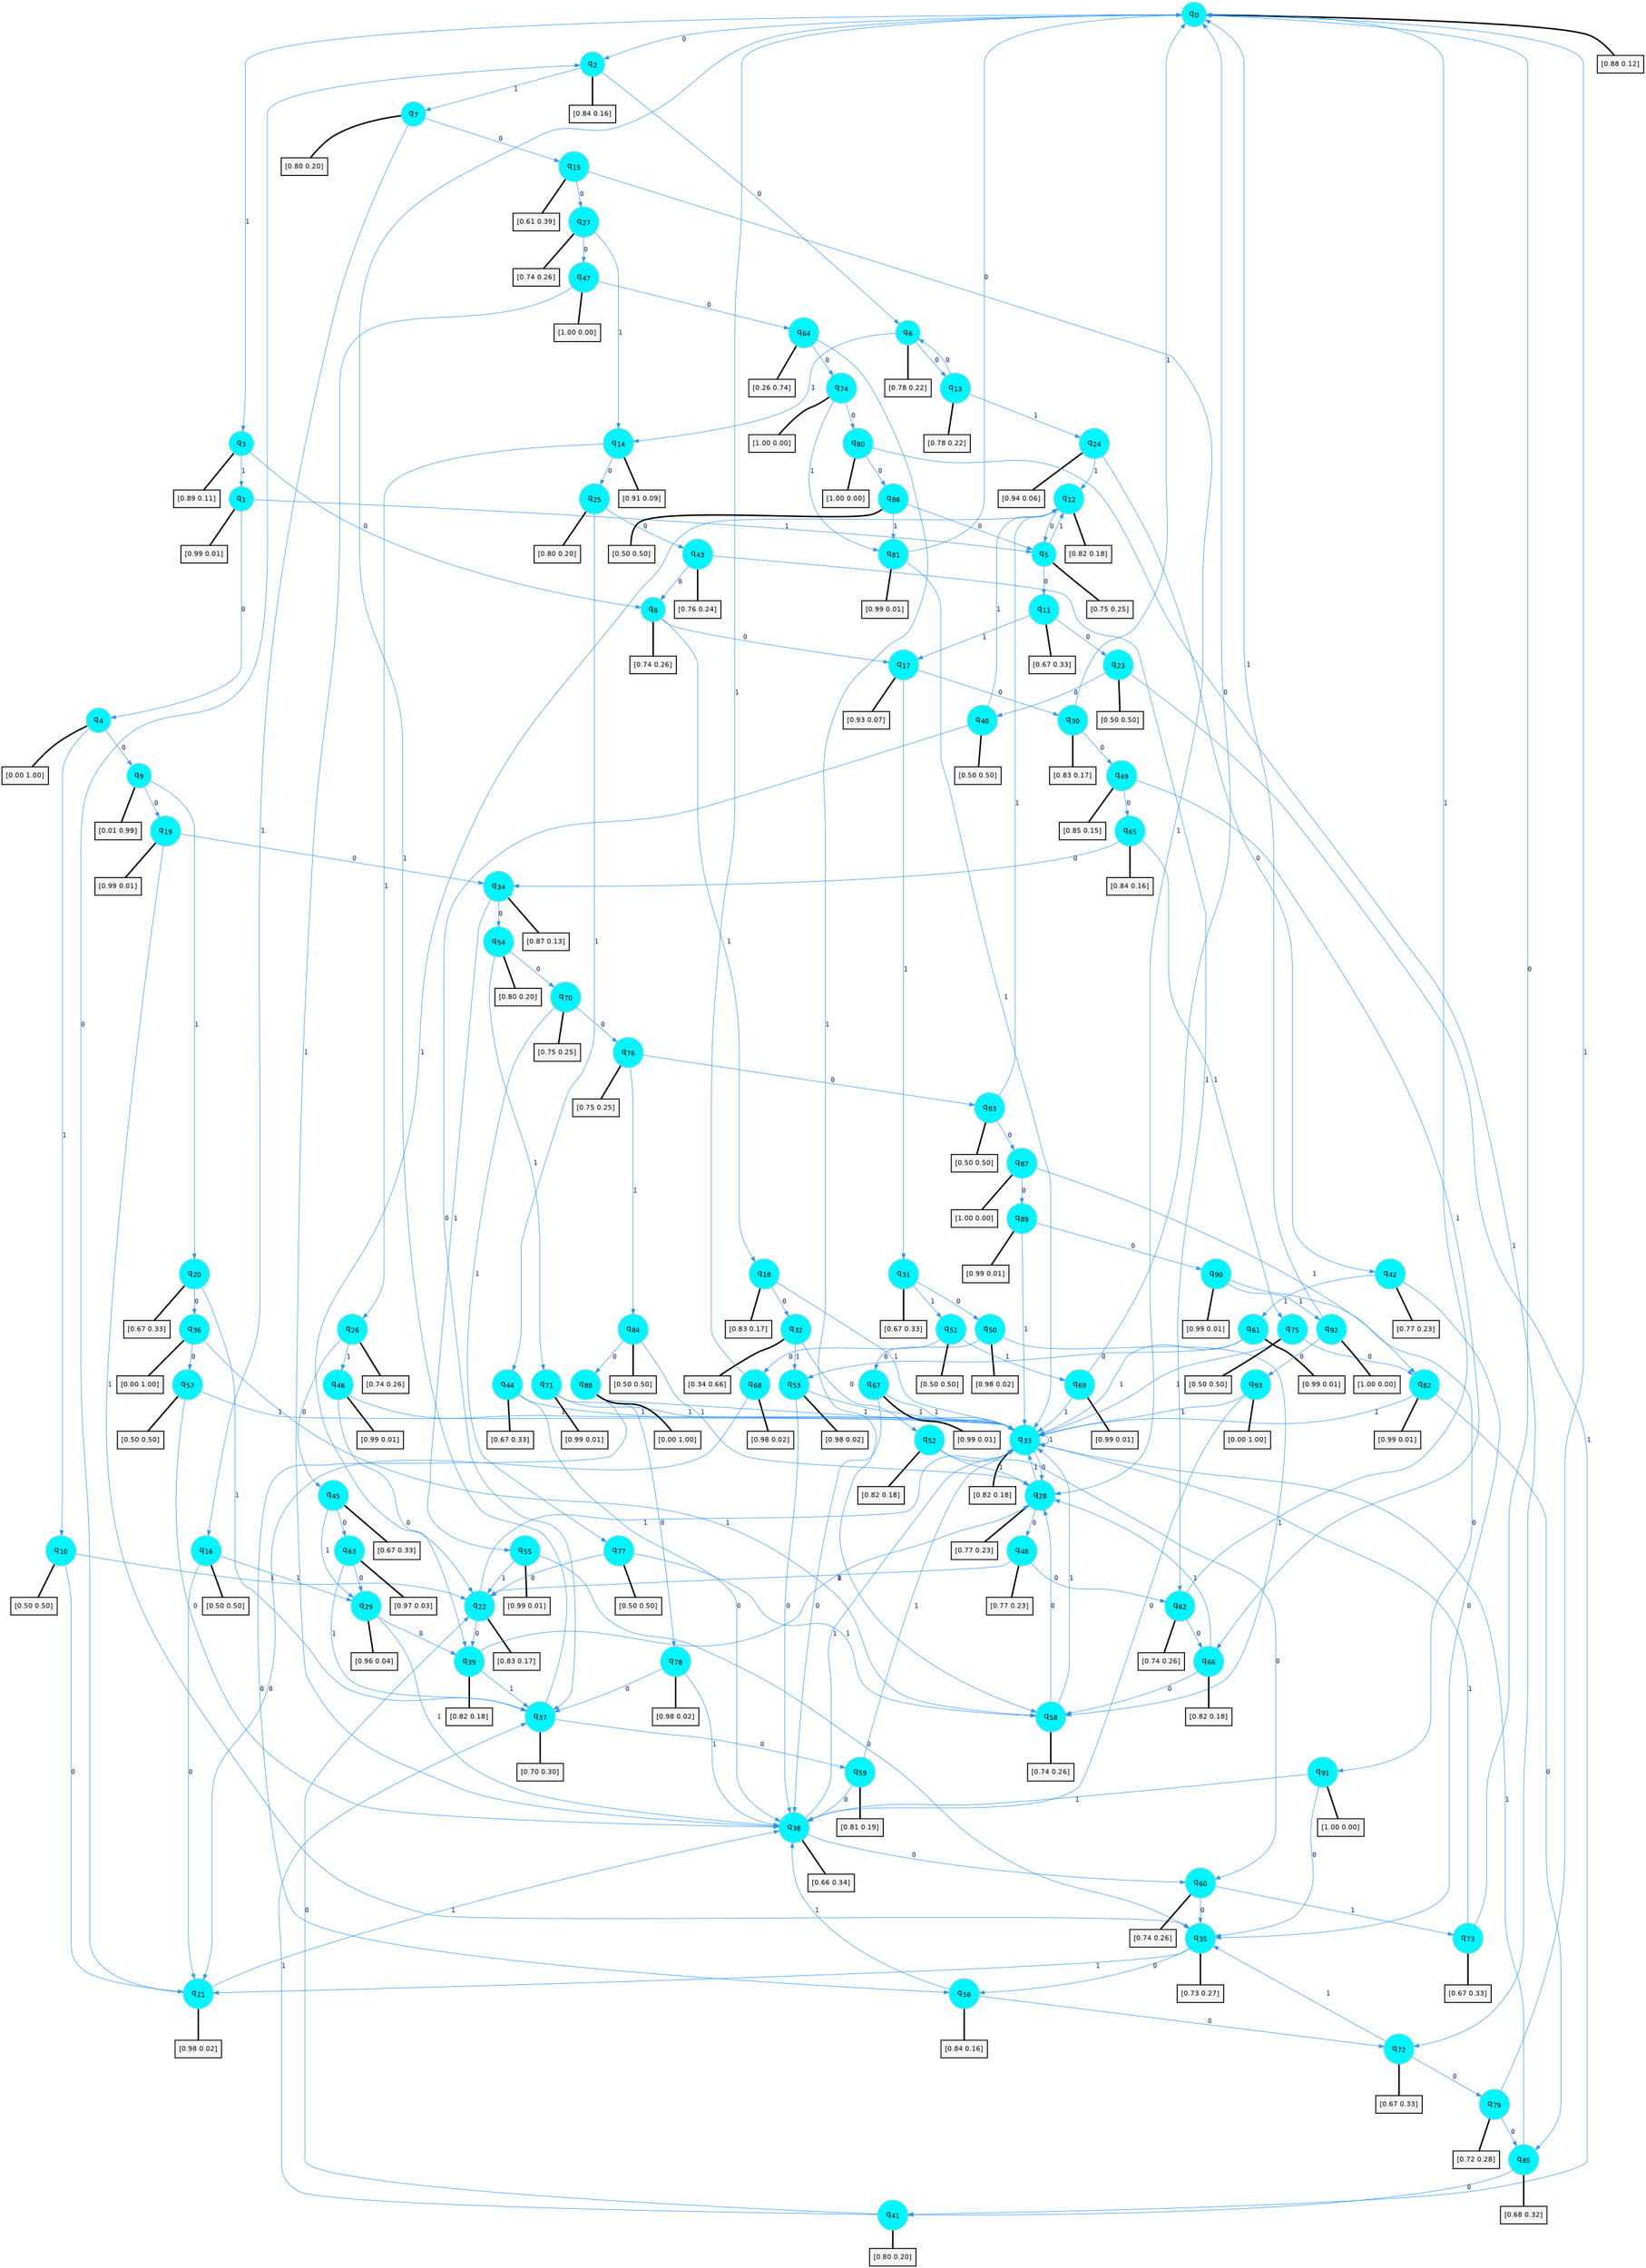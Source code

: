 digraph G {
graph [
bgcolor=transparent, dpi=300, rankdir=TD, size="40,25"];
node [
color=gray, fillcolor=turquoise1, fontcolor=black, fontname=Helvetica, fontsize=16, fontweight=bold, shape=circle, style=filled];
edge [
arrowsize=1, color=dodgerblue1, fontcolor=midnightblue, fontname=courier, fontweight=bold, penwidth=1, style=solid, weight=20];
0[label=<q<SUB>0</SUB>>];
1[label=<q<SUB>1</SUB>>];
2[label=<q<SUB>2</SUB>>];
3[label=<q<SUB>3</SUB>>];
4[label=<q<SUB>4</SUB>>];
5[label=<q<SUB>5</SUB>>];
6[label=<q<SUB>6</SUB>>];
7[label=<q<SUB>7</SUB>>];
8[label=<q<SUB>8</SUB>>];
9[label=<q<SUB>9</SUB>>];
10[label=<q<SUB>10</SUB>>];
11[label=<q<SUB>11</SUB>>];
12[label=<q<SUB>12</SUB>>];
13[label=<q<SUB>13</SUB>>];
14[label=<q<SUB>14</SUB>>];
15[label=<q<SUB>15</SUB>>];
16[label=<q<SUB>16</SUB>>];
17[label=<q<SUB>17</SUB>>];
18[label=<q<SUB>18</SUB>>];
19[label=<q<SUB>19</SUB>>];
20[label=<q<SUB>20</SUB>>];
21[label=<q<SUB>21</SUB>>];
22[label=<q<SUB>22</SUB>>];
23[label=<q<SUB>23</SUB>>];
24[label=<q<SUB>24</SUB>>];
25[label=<q<SUB>25</SUB>>];
26[label=<q<SUB>26</SUB>>];
27[label=<q<SUB>27</SUB>>];
28[label=<q<SUB>28</SUB>>];
29[label=<q<SUB>29</SUB>>];
30[label=<q<SUB>30</SUB>>];
31[label=<q<SUB>31</SUB>>];
32[label=<q<SUB>32</SUB>>];
33[label=<q<SUB>33</SUB>>];
34[label=<q<SUB>34</SUB>>];
35[label=<q<SUB>35</SUB>>];
36[label=<q<SUB>36</SUB>>];
37[label=<q<SUB>37</SUB>>];
38[label=<q<SUB>38</SUB>>];
39[label=<q<SUB>39</SUB>>];
40[label=<q<SUB>40</SUB>>];
41[label=<q<SUB>41</SUB>>];
42[label=<q<SUB>42</SUB>>];
43[label=<q<SUB>43</SUB>>];
44[label=<q<SUB>44</SUB>>];
45[label=<q<SUB>45</SUB>>];
46[label=<q<SUB>46</SUB>>];
47[label=<q<SUB>47</SUB>>];
48[label=<q<SUB>48</SUB>>];
49[label=<q<SUB>49</SUB>>];
50[label=<q<SUB>50</SUB>>];
51[label=<q<SUB>51</SUB>>];
52[label=<q<SUB>52</SUB>>];
53[label=<q<SUB>53</SUB>>];
54[label=<q<SUB>54</SUB>>];
55[label=<q<SUB>55</SUB>>];
56[label=<q<SUB>56</SUB>>];
57[label=<q<SUB>57</SUB>>];
58[label=<q<SUB>58</SUB>>];
59[label=<q<SUB>59</SUB>>];
60[label=<q<SUB>60</SUB>>];
61[label=<q<SUB>61</SUB>>];
62[label=<q<SUB>62</SUB>>];
63[label=<q<SUB>63</SUB>>];
64[label=<q<SUB>64</SUB>>];
65[label=<q<SUB>65</SUB>>];
66[label=<q<SUB>66</SUB>>];
67[label=<q<SUB>67</SUB>>];
68[label=<q<SUB>68</SUB>>];
69[label=<q<SUB>69</SUB>>];
70[label=<q<SUB>70</SUB>>];
71[label=<q<SUB>71</SUB>>];
72[label=<q<SUB>72</SUB>>];
73[label=<q<SUB>73</SUB>>];
74[label=<q<SUB>74</SUB>>];
75[label=<q<SUB>75</SUB>>];
76[label=<q<SUB>76</SUB>>];
77[label=<q<SUB>77</SUB>>];
78[label=<q<SUB>78</SUB>>];
79[label=<q<SUB>79</SUB>>];
80[label=<q<SUB>80</SUB>>];
81[label=<q<SUB>81</SUB>>];
82[label=<q<SUB>82</SUB>>];
83[label=<q<SUB>83</SUB>>];
84[label=<q<SUB>84</SUB>>];
85[label=<q<SUB>85</SUB>>];
86[label=<q<SUB>86</SUB>>];
87[label=<q<SUB>87</SUB>>];
88[label=<q<SUB>88</SUB>>];
89[label=<q<SUB>89</SUB>>];
90[label=<q<SUB>90</SUB>>];
91[label=<q<SUB>91</SUB>>];
92[label=<q<SUB>92</SUB>>];
93[label=<q<SUB>93</SUB>>];
94[label="[0.88 0.12]", shape=box,fontcolor=black, fontname=Helvetica, fontsize=14, penwidth=2, fillcolor=whitesmoke,color=black];
95[label="[0.99 0.01]", shape=box,fontcolor=black, fontname=Helvetica, fontsize=14, penwidth=2, fillcolor=whitesmoke,color=black];
96[label="[0.84 0.16]", shape=box,fontcolor=black, fontname=Helvetica, fontsize=14, penwidth=2, fillcolor=whitesmoke,color=black];
97[label="[0.89 0.11]", shape=box,fontcolor=black, fontname=Helvetica, fontsize=14, penwidth=2, fillcolor=whitesmoke,color=black];
98[label="[0.00 1.00]", shape=box,fontcolor=black, fontname=Helvetica, fontsize=14, penwidth=2, fillcolor=whitesmoke,color=black];
99[label="[0.75 0.25]", shape=box,fontcolor=black, fontname=Helvetica, fontsize=14, penwidth=2, fillcolor=whitesmoke,color=black];
100[label="[0.78 0.22]", shape=box,fontcolor=black, fontname=Helvetica, fontsize=14, penwidth=2, fillcolor=whitesmoke,color=black];
101[label="[0.80 0.20]", shape=box,fontcolor=black, fontname=Helvetica, fontsize=14, penwidth=2, fillcolor=whitesmoke,color=black];
102[label="[0.74 0.26]", shape=box,fontcolor=black, fontname=Helvetica, fontsize=14, penwidth=2, fillcolor=whitesmoke,color=black];
103[label="[0.01 0.99]", shape=box,fontcolor=black, fontname=Helvetica, fontsize=14, penwidth=2, fillcolor=whitesmoke,color=black];
104[label="[0.50 0.50]", shape=box,fontcolor=black, fontname=Helvetica, fontsize=14, penwidth=2, fillcolor=whitesmoke,color=black];
105[label="[0.67 0.33]", shape=box,fontcolor=black, fontname=Helvetica, fontsize=14, penwidth=2, fillcolor=whitesmoke,color=black];
106[label="[0.82 0.18]", shape=box,fontcolor=black, fontname=Helvetica, fontsize=14, penwidth=2, fillcolor=whitesmoke,color=black];
107[label="[0.78 0.22]", shape=box,fontcolor=black, fontname=Helvetica, fontsize=14, penwidth=2, fillcolor=whitesmoke,color=black];
108[label="[0.91 0.09]", shape=box,fontcolor=black, fontname=Helvetica, fontsize=14, penwidth=2, fillcolor=whitesmoke,color=black];
109[label="[0.61 0.39]", shape=box,fontcolor=black, fontname=Helvetica, fontsize=14, penwidth=2, fillcolor=whitesmoke,color=black];
110[label="[0.50 0.50]", shape=box,fontcolor=black, fontname=Helvetica, fontsize=14, penwidth=2, fillcolor=whitesmoke,color=black];
111[label="[0.93 0.07]", shape=box,fontcolor=black, fontname=Helvetica, fontsize=14, penwidth=2, fillcolor=whitesmoke,color=black];
112[label="[0.83 0.17]", shape=box,fontcolor=black, fontname=Helvetica, fontsize=14, penwidth=2, fillcolor=whitesmoke,color=black];
113[label="[0.99 0.01]", shape=box,fontcolor=black, fontname=Helvetica, fontsize=14, penwidth=2, fillcolor=whitesmoke,color=black];
114[label="[0.67 0.33]", shape=box,fontcolor=black, fontname=Helvetica, fontsize=14, penwidth=2, fillcolor=whitesmoke,color=black];
115[label="[0.98 0.02]", shape=box,fontcolor=black, fontname=Helvetica, fontsize=14, penwidth=2, fillcolor=whitesmoke,color=black];
116[label="[0.83 0.17]", shape=box,fontcolor=black, fontname=Helvetica, fontsize=14, penwidth=2, fillcolor=whitesmoke,color=black];
117[label="[0.50 0.50]", shape=box,fontcolor=black, fontname=Helvetica, fontsize=14, penwidth=2, fillcolor=whitesmoke,color=black];
118[label="[0.94 0.06]", shape=box,fontcolor=black, fontname=Helvetica, fontsize=14, penwidth=2, fillcolor=whitesmoke,color=black];
119[label="[0.80 0.20]", shape=box,fontcolor=black, fontname=Helvetica, fontsize=14, penwidth=2, fillcolor=whitesmoke,color=black];
120[label="[0.74 0.26]", shape=box,fontcolor=black, fontname=Helvetica, fontsize=14, penwidth=2, fillcolor=whitesmoke,color=black];
121[label="[0.74 0.26]", shape=box,fontcolor=black, fontname=Helvetica, fontsize=14, penwidth=2, fillcolor=whitesmoke,color=black];
122[label="[0.77 0.23]", shape=box,fontcolor=black, fontname=Helvetica, fontsize=14, penwidth=2, fillcolor=whitesmoke,color=black];
123[label="[0.96 0.04]", shape=box,fontcolor=black, fontname=Helvetica, fontsize=14, penwidth=2, fillcolor=whitesmoke,color=black];
124[label="[0.83 0.17]", shape=box,fontcolor=black, fontname=Helvetica, fontsize=14, penwidth=2, fillcolor=whitesmoke,color=black];
125[label="[0.67 0.33]", shape=box,fontcolor=black, fontname=Helvetica, fontsize=14, penwidth=2, fillcolor=whitesmoke,color=black];
126[label="[0.34 0.66]", shape=box,fontcolor=black, fontname=Helvetica, fontsize=14, penwidth=2, fillcolor=whitesmoke,color=black];
127[label="[0.82 0.18]", shape=box,fontcolor=black, fontname=Helvetica, fontsize=14, penwidth=2, fillcolor=whitesmoke,color=black];
128[label="[0.87 0.13]", shape=box,fontcolor=black, fontname=Helvetica, fontsize=14, penwidth=2, fillcolor=whitesmoke,color=black];
129[label="[0.73 0.27]", shape=box,fontcolor=black, fontname=Helvetica, fontsize=14, penwidth=2, fillcolor=whitesmoke,color=black];
130[label="[0.00 1.00]", shape=box,fontcolor=black, fontname=Helvetica, fontsize=14, penwidth=2, fillcolor=whitesmoke,color=black];
131[label="[0.70 0.30]", shape=box,fontcolor=black, fontname=Helvetica, fontsize=14, penwidth=2, fillcolor=whitesmoke,color=black];
132[label="[0.66 0.34]", shape=box,fontcolor=black, fontname=Helvetica, fontsize=14, penwidth=2, fillcolor=whitesmoke,color=black];
133[label="[0.82 0.18]", shape=box,fontcolor=black, fontname=Helvetica, fontsize=14, penwidth=2, fillcolor=whitesmoke,color=black];
134[label="[0.50 0.50]", shape=box,fontcolor=black, fontname=Helvetica, fontsize=14, penwidth=2, fillcolor=whitesmoke,color=black];
135[label="[0.80 0.20]", shape=box,fontcolor=black, fontname=Helvetica, fontsize=14, penwidth=2, fillcolor=whitesmoke,color=black];
136[label="[0.77 0.23]", shape=box,fontcolor=black, fontname=Helvetica, fontsize=14, penwidth=2, fillcolor=whitesmoke,color=black];
137[label="[0.76 0.24]", shape=box,fontcolor=black, fontname=Helvetica, fontsize=14, penwidth=2, fillcolor=whitesmoke,color=black];
138[label="[0.67 0.33]", shape=box,fontcolor=black, fontname=Helvetica, fontsize=14, penwidth=2, fillcolor=whitesmoke,color=black];
139[label="[0.67 0.33]", shape=box,fontcolor=black, fontname=Helvetica, fontsize=14, penwidth=2, fillcolor=whitesmoke,color=black];
140[label="[0.99 0.01]", shape=box,fontcolor=black, fontname=Helvetica, fontsize=14, penwidth=2, fillcolor=whitesmoke,color=black];
141[label="[1.00 0.00]", shape=box,fontcolor=black, fontname=Helvetica, fontsize=14, penwidth=2, fillcolor=whitesmoke,color=black];
142[label="[0.77 0.23]", shape=box,fontcolor=black, fontname=Helvetica, fontsize=14, penwidth=2, fillcolor=whitesmoke,color=black];
143[label="[0.85 0.15]", shape=box,fontcolor=black, fontname=Helvetica, fontsize=14, penwidth=2, fillcolor=whitesmoke,color=black];
144[label="[0.98 0.02]", shape=box,fontcolor=black, fontname=Helvetica, fontsize=14, penwidth=2, fillcolor=whitesmoke,color=black];
145[label="[0.50 0.50]", shape=box,fontcolor=black, fontname=Helvetica, fontsize=14, penwidth=2, fillcolor=whitesmoke,color=black];
146[label="[0.82 0.18]", shape=box,fontcolor=black, fontname=Helvetica, fontsize=14, penwidth=2, fillcolor=whitesmoke,color=black];
147[label="[0.98 0.02]", shape=box,fontcolor=black, fontname=Helvetica, fontsize=14, penwidth=2, fillcolor=whitesmoke,color=black];
148[label="[0.80 0.20]", shape=box,fontcolor=black, fontname=Helvetica, fontsize=14, penwidth=2, fillcolor=whitesmoke,color=black];
149[label="[0.99 0.01]", shape=box,fontcolor=black, fontname=Helvetica, fontsize=14, penwidth=2, fillcolor=whitesmoke,color=black];
150[label="[0.84 0.16]", shape=box,fontcolor=black, fontname=Helvetica, fontsize=14, penwidth=2, fillcolor=whitesmoke,color=black];
151[label="[0.50 0.50]", shape=box,fontcolor=black, fontname=Helvetica, fontsize=14, penwidth=2, fillcolor=whitesmoke,color=black];
152[label="[0.74 0.26]", shape=box,fontcolor=black, fontname=Helvetica, fontsize=14, penwidth=2, fillcolor=whitesmoke,color=black];
153[label="[0.81 0.19]", shape=box,fontcolor=black, fontname=Helvetica, fontsize=14, penwidth=2, fillcolor=whitesmoke,color=black];
154[label="[0.74 0.26]", shape=box,fontcolor=black, fontname=Helvetica, fontsize=14, penwidth=2, fillcolor=whitesmoke,color=black];
155[label="[0.99 0.01]", shape=box,fontcolor=black, fontname=Helvetica, fontsize=14, penwidth=2, fillcolor=whitesmoke,color=black];
156[label="[0.74 0.26]", shape=box,fontcolor=black, fontname=Helvetica, fontsize=14, penwidth=2, fillcolor=whitesmoke,color=black];
157[label="[0.97 0.03]", shape=box,fontcolor=black, fontname=Helvetica, fontsize=14, penwidth=2, fillcolor=whitesmoke,color=black];
158[label="[0.26 0.74]", shape=box,fontcolor=black, fontname=Helvetica, fontsize=14, penwidth=2, fillcolor=whitesmoke,color=black];
159[label="[0.84 0.16]", shape=box,fontcolor=black, fontname=Helvetica, fontsize=14, penwidth=2, fillcolor=whitesmoke,color=black];
160[label="[0.82 0.18]", shape=box,fontcolor=black, fontname=Helvetica, fontsize=14, penwidth=2, fillcolor=whitesmoke,color=black];
161[label="[0.99 0.01]", shape=box,fontcolor=black, fontname=Helvetica, fontsize=14, penwidth=2, fillcolor=whitesmoke,color=black];
162[label="[0.98 0.02]", shape=box,fontcolor=black, fontname=Helvetica, fontsize=14, penwidth=2, fillcolor=whitesmoke,color=black];
163[label="[0.99 0.01]", shape=box,fontcolor=black, fontname=Helvetica, fontsize=14, penwidth=2, fillcolor=whitesmoke,color=black];
164[label="[0.75 0.25]", shape=box,fontcolor=black, fontname=Helvetica, fontsize=14, penwidth=2, fillcolor=whitesmoke,color=black];
165[label="[0.99 0.01]", shape=box,fontcolor=black, fontname=Helvetica, fontsize=14, penwidth=2, fillcolor=whitesmoke,color=black];
166[label="[0.67 0.33]", shape=box,fontcolor=black, fontname=Helvetica, fontsize=14, penwidth=2, fillcolor=whitesmoke,color=black];
167[label="[0.67 0.33]", shape=box,fontcolor=black, fontname=Helvetica, fontsize=14, penwidth=2, fillcolor=whitesmoke,color=black];
168[label="[1.00 0.00]", shape=box,fontcolor=black, fontname=Helvetica, fontsize=14, penwidth=2, fillcolor=whitesmoke,color=black];
169[label="[0.50 0.50]", shape=box,fontcolor=black, fontname=Helvetica, fontsize=14, penwidth=2, fillcolor=whitesmoke,color=black];
170[label="[0.75 0.25]", shape=box,fontcolor=black, fontname=Helvetica, fontsize=14, penwidth=2, fillcolor=whitesmoke,color=black];
171[label="[0.50 0.50]", shape=box,fontcolor=black, fontname=Helvetica, fontsize=14, penwidth=2, fillcolor=whitesmoke,color=black];
172[label="[0.98 0.02]", shape=box,fontcolor=black, fontname=Helvetica, fontsize=14, penwidth=2, fillcolor=whitesmoke,color=black];
173[label="[0.72 0.28]", shape=box,fontcolor=black, fontname=Helvetica, fontsize=14, penwidth=2, fillcolor=whitesmoke,color=black];
174[label="[1.00 0.00]", shape=box,fontcolor=black, fontname=Helvetica, fontsize=14, penwidth=2, fillcolor=whitesmoke,color=black];
175[label="[0.99 0.01]", shape=box,fontcolor=black, fontname=Helvetica, fontsize=14, penwidth=2, fillcolor=whitesmoke,color=black];
176[label="[0.99 0.01]", shape=box,fontcolor=black, fontname=Helvetica, fontsize=14, penwidth=2, fillcolor=whitesmoke,color=black];
177[label="[0.50 0.50]", shape=box,fontcolor=black, fontname=Helvetica, fontsize=14, penwidth=2, fillcolor=whitesmoke,color=black];
178[label="[0.50 0.50]", shape=box,fontcolor=black, fontname=Helvetica, fontsize=14, penwidth=2, fillcolor=whitesmoke,color=black];
179[label="[0.68 0.32]", shape=box,fontcolor=black, fontname=Helvetica, fontsize=14, penwidth=2, fillcolor=whitesmoke,color=black];
180[label="[0.50 0.50]", shape=box,fontcolor=black, fontname=Helvetica, fontsize=14, penwidth=2, fillcolor=whitesmoke,color=black];
181[label="[1.00 0.00]", shape=box,fontcolor=black, fontname=Helvetica, fontsize=14, penwidth=2, fillcolor=whitesmoke,color=black];
182[label="[0.00 1.00]", shape=box,fontcolor=black, fontname=Helvetica, fontsize=14, penwidth=2, fillcolor=whitesmoke,color=black];
183[label="[0.99 0.01]", shape=box,fontcolor=black, fontname=Helvetica, fontsize=14, penwidth=2, fillcolor=whitesmoke,color=black];
184[label="[0.99 0.01]", shape=box,fontcolor=black, fontname=Helvetica, fontsize=14, penwidth=2, fillcolor=whitesmoke,color=black];
185[label="[1.00 0.00]", shape=box,fontcolor=black, fontname=Helvetica, fontsize=14, penwidth=2, fillcolor=whitesmoke,color=black];
186[label="[1.00 0.00]", shape=box,fontcolor=black, fontname=Helvetica, fontsize=14, penwidth=2, fillcolor=whitesmoke,color=black];
187[label="[0.00 1.00]", shape=box,fontcolor=black, fontname=Helvetica, fontsize=14, penwidth=2, fillcolor=whitesmoke,color=black];
0->2 [label=0];
0->3 [label=1];
0->94 [arrowhead=none, penwidth=3,color=black];
1->4 [label=0];
1->5 [label=1];
1->95 [arrowhead=none, penwidth=3,color=black];
2->6 [label=0];
2->7 [label=1];
2->96 [arrowhead=none, penwidth=3,color=black];
3->8 [label=0];
3->1 [label=1];
3->97 [arrowhead=none, penwidth=3,color=black];
4->9 [label=0];
4->10 [label=1];
4->98 [arrowhead=none, penwidth=3,color=black];
5->11 [label=0];
5->12 [label=1];
5->99 [arrowhead=none, penwidth=3,color=black];
6->13 [label=0];
6->14 [label=1];
6->100 [arrowhead=none, penwidth=3,color=black];
7->15 [label=0];
7->16 [label=1];
7->101 [arrowhead=none, penwidth=3,color=black];
8->17 [label=0];
8->18 [label=1];
8->102 [arrowhead=none, penwidth=3,color=black];
9->19 [label=0];
9->20 [label=1];
9->103 [arrowhead=none, penwidth=3,color=black];
10->21 [label=0];
10->22 [label=1];
10->104 [arrowhead=none, penwidth=3,color=black];
11->23 [label=0];
11->17 [label=1];
11->105 [arrowhead=none, penwidth=3,color=black];
12->5 [label=0];
12->22 [label=1];
12->106 [arrowhead=none, penwidth=3,color=black];
13->6 [label=0];
13->24 [label=1];
13->107 [arrowhead=none, penwidth=3,color=black];
14->25 [label=0];
14->26 [label=1];
14->108 [arrowhead=none, penwidth=3,color=black];
15->27 [label=0];
15->28 [label=1];
15->109 [arrowhead=none, penwidth=3,color=black];
16->21 [label=0];
16->29 [label=1];
16->110 [arrowhead=none, penwidth=3,color=black];
17->30 [label=0];
17->31 [label=1];
17->111 [arrowhead=none, penwidth=3,color=black];
18->32 [label=0];
18->33 [label=1];
18->112 [arrowhead=none, penwidth=3,color=black];
19->34 [label=0];
19->35 [label=1];
19->113 [arrowhead=none, penwidth=3,color=black];
20->36 [label=0];
20->37 [label=1];
20->114 [arrowhead=none, penwidth=3,color=black];
21->2 [label=0];
21->38 [label=1];
21->115 [arrowhead=none, penwidth=3,color=black];
22->39 [label=0];
22->33 [label=1];
22->116 [arrowhead=none, penwidth=3,color=black];
23->40 [label=0];
23->41 [label=1];
23->117 [arrowhead=none, penwidth=3,color=black];
24->42 [label=0];
24->12 [label=1];
24->118 [arrowhead=none, penwidth=3,color=black];
25->43 [label=0];
25->44 [label=1];
25->119 [arrowhead=none, penwidth=3,color=black];
26->45 [label=0];
26->46 [label=1];
26->120 [arrowhead=none, penwidth=3,color=black];
27->47 [label=0];
27->14 [label=1];
27->121 [arrowhead=none, penwidth=3,color=black];
28->48 [label=0];
28->33 [label=1];
28->122 [arrowhead=none, penwidth=3,color=black];
29->39 [label=0];
29->38 [label=1];
29->123 [arrowhead=none, penwidth=3,color=black];
30->49 [label=0];
30->0 [label=1];
30->124 [arrowhead=none, penwidth=3,color=black];
31->50 [label=0];
31->51 [label=1];
31->125 [arrowhead=none, penwidth=3,color=black];
32->52 [label=0];
32->53 [label=1];
32->126 [arrowhead=none, penwidth=3,color=black];
33->28 [label=0];
33->33 [label=1];
33->127 [arrowhead=none, penwidth=3,color=black];
34->54 [label=0];
34->55 [label=1];
34->128 [arrowhead=none, penwidth=3,color=black];
35->56 [label=0];
35->21 [label=1];
35->129 [arrowhead=none, penwidth=3,color=black];
36->57 [label=0];
36->58 [label=1];
36->130 [arrowhead=none, penwidth=3,color=black];
37->59 [label=0];
37->0 [label=1];
37->131 [arrowhead=none, penwidth=3,color=black];
38->60 [label=0];
38->33 [label=1];
38->132 [arrowhead=none, penwidth=3,color=black];
39->28 [label=0];
39->37 [label=1];
39->133 [arrowhead=none, penwidth=3,color=black];
40->37 [label=0];
40->12 [label=1];
40->134 [arrowhead=none, penwidth=3,color=black];
41->22 [label=0];
41->37 [label=1];
41->135 [arrowhead=none, penwidth=3,color=black];
42->35 [label=0];
42->61 [label=1];
42->136 [arrowhead=none, penwidth=3,color=black];
43->8 [label=0];
43->62 [label=1];
43->137 [arrowhead=none, penwidth=3,color=black];
44->38 [label=0];
44->33 [label=1];
44->138 [arrowhead=none, penwidth=3,color=black];
45->63 [label=0];
45->29 [label=1];
45->139 [arrowhead=none, penwidth=3,color=black];
46->39 [label=0];
46->33 [label=1];
46->140 [arrowhead=none, penwidth=3,color=black];
47->64 [label=0];
47->38 [label=1];
47->141 [arrowhead=none, penwidth=3,color=black];
48->62 [label=0];
48->22 [label=1];
48->142 [arrowhead=none, penwidth=3,color=black];
49->65 [label=0];
49->66 [label=1];
49->143 [arrowhead=none, penwidth=3,color=black];
50->67 [label=0];
50->58 [label=1];
50->144 [arrowhead=none, penwidth=3,color=black];
51->68 [label=0];
51->69 [label=1];
51->145 [arrowhead=none, penwidth=3,color=black];
52->60 [label=0];
52->28 [label=1];
52->146 [arrowhead=none, penwidth=3,color=black];
53->38 [label=0];
53->33 [label=1];
53->147 [arrowhead=none, penwidth=3,color=black];
54->70 [label=0];
54->71 [label=1];
54->148 [arrowhead=none, penwidth=3,color=black];
55->35 [label=0];
55->22 [label=1];
55->149 [arrowhead=none, penwidth=3,color=black];
56->72 [label=0];
56->38 [label=1];
56->150 [arrowhead=none, penwidth=3,color=black];
57->38 [label=0];
57->33 [label=1];
57->151 [arrowhead=none, penwidth=3,color=black];
58->28 [label=0];
58->33 [label=1];
58->152 [arrowhead=none, penwidth=3,color=black];
59->38 [label=0];
59->33 [label=1];
59->153 [arrowhead=none, penwidth=3,color=black];
60->35 [label=0];
60->73 [label=1];
60->154 [arrowhead=none, penwidth=3,color=black];
61->53 [label=0];
61->33 [label=1];
61->155 [arrowhead=none, penwidth=3,color=black];
62->66 [label=0];
62->0 [label=1];
62->156 [arrowhead=none, penwidth=3,color=black];
63->29 [label=0];
63->37 [label=1];
63->157 [arrowhead=none, penwidth=3,color=black];
64->74 [label=0];
64->58 [label=1];
64->158 [arrowhead=none, penwidth=3,color=black];
65->34 [label=0];
65->75 [label=1];
65->159 [arrowhead=none, penwidth=3,color=black];
66->58 [label=0];
66->28 [label=1];
66->160 [arrowhead=none, penwidth=3,color=black];
67->38 [label=0];
67->33 [label=1];
67->161 [arrowhead=none, penwidth=3,color=black];
68->21 [label=0];
68->0 [label=1];
68->162 [arrowhead=none, penwidth=3,color=black];
69->0 [label=0];
69->33 [label=1];
69->163 [arrowhead=none, penwidth=3,color=black];
70->76 [label=0];
70->77 [label=1];
70->164 [arrowhead=none, penwidth=3,color=black];
71->78 [label=0];
71->33 [label=1];
71->165 [arrowhead=none, penwidth=3,color=black];
72->79 [label=0];
72->35 [label=1];
72->166 [arrowhead=none, penwidth=3,color=black];
73->0 [label=0];
73->33 [label=1];
73->167 [arrowhead=none, penwidth=3,color=black];
74->80 [label=0];
74->81 [label=1];
74->168 [arrowhead=none, penwidth=3,color=black];
75->82 [label=0];
75->33 [label=1];
75->169 [arrowhead=none, penwidth=3,color=black];
76->83 [label=0];
76->84 [label=1];
76->170 [arrowhead=none, penwidth=3,color=black];
77->22 [label=0];
77->58 [label=1];
77->171 [arrowhead=none, penwidth=3,color=black];
78->37 [label=0];
78->38 [label=1];
78->172 [arrowhead=none, penwidth=3,color=black];
79->85 [label=0];
79->0 [label=1];
79->173 [arrowhead=none, penwidth=3,color=black];
80->86 [label=0];
80->72 [label=1];
80->174 [arrowhead=none, penwidth=3,color=black];
81->0 [label=0];
81->33 [label=1];
81->175 [arrowhead=none, penwidth=3,color=black];
82->85 [label=0];
82->33 [label=1];
82->176 [arrowhead=none, penwidth=3,color=black];
83->87 [label=0];
83->12 [label=1];
83->177 [arrowhead=none, penwidth=3,color=black];
84->88 [label=0];
84->28 [label=1];
84->178 [arrowhead=none, penwidth=3,color=black];
85->41 [label=0];
85->33 [label=1];
85->179 [arrowhead=none, penwidth=3,color=black];
86->5 [label=0];
86->81 [label=1];
86->180 [arrowhead=none, penwidth=3,color=black];
87->89 [label=0];
87->82 [label=1];
87->181 [arrowhead=none, penwidth=3,color=black];
88->56 [label=0];
88->33 [label=1];
88->182 [arrowhead=none, penwidth=3,color=black];
89->90 [label=0];
89->33 [label=1];
89->183 [arrowhead=none, penwidth=3,color=black];
90->91 [label=0];
90->92 [label=1];
90->184 [arrowhead=none, penwidth=3,color=black];
91->35 [label=0];
91->38 [label=1];
91->185 [arrowhead=none, penwidth=3,color=black];
92->93 [label=0];
92->0 [label=1];
92->186 [arrowhead=none, penwidth=3,color=black];
93->38 [label=0];
93->33 [label=1];
93->187 [arrowhead=none, penwidth=3,color=black];
}

